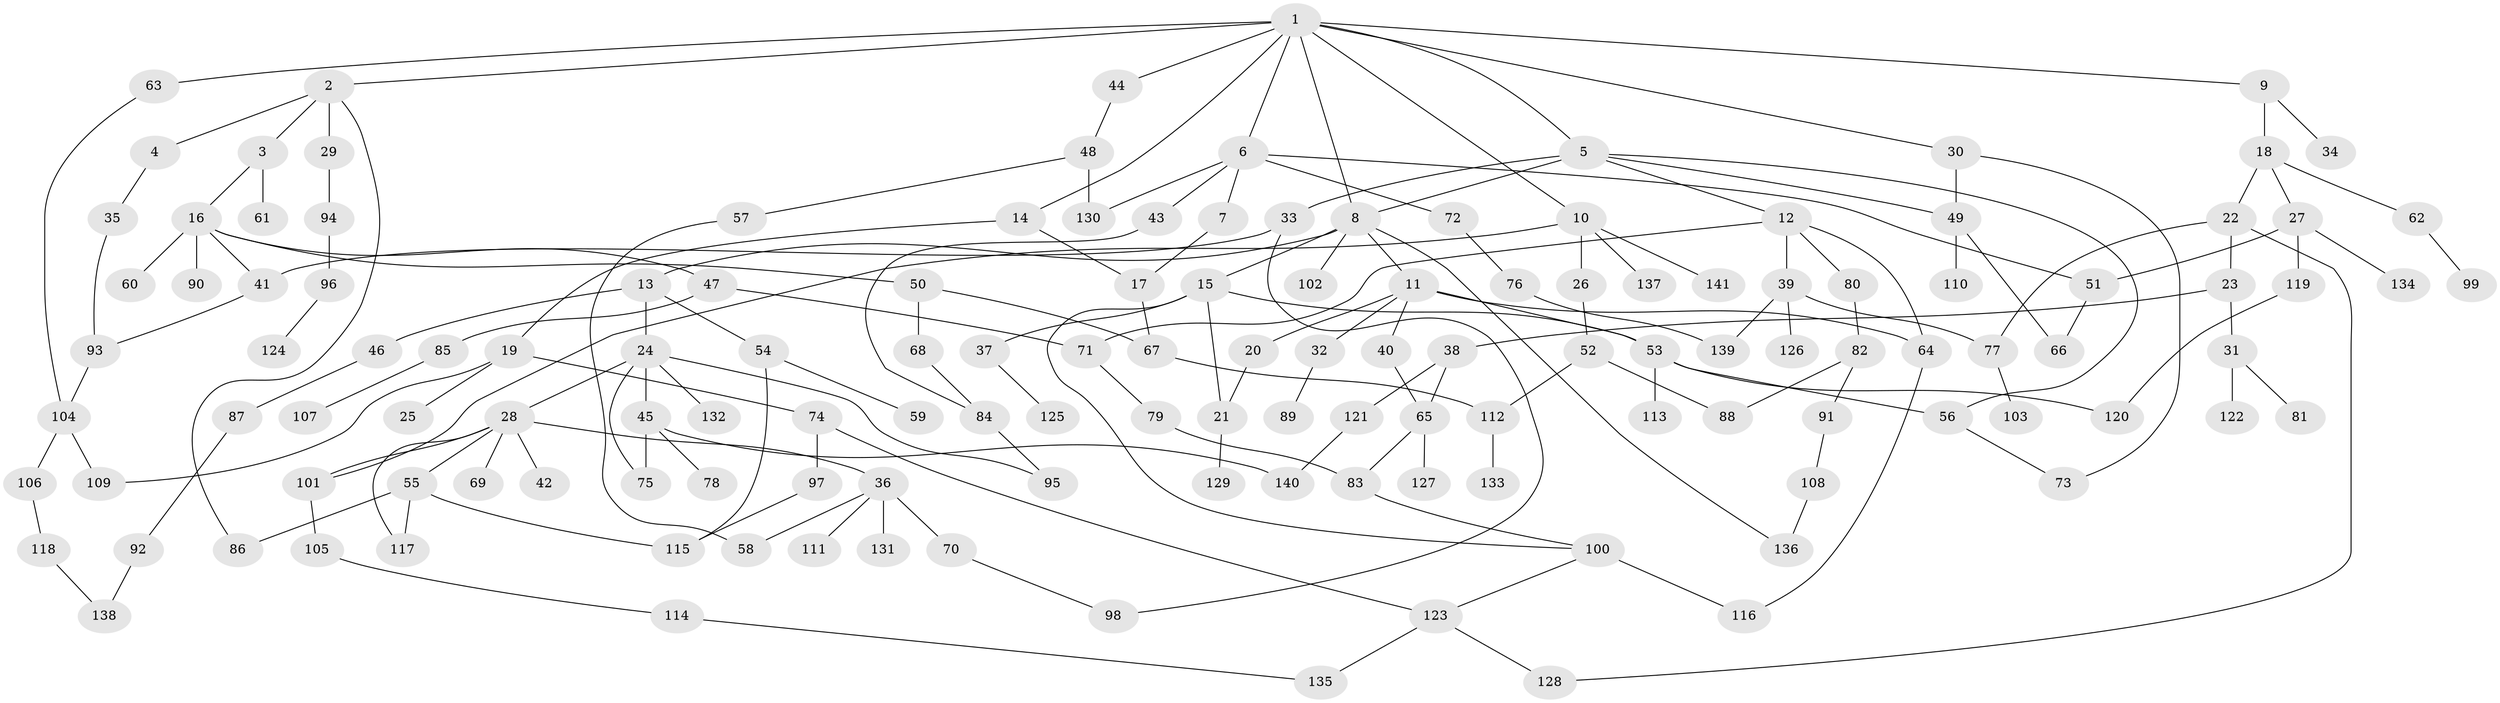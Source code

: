 // coarse degree distribution, {3: 0.29577464788732394, 5: 0.04225352112676056, 11: 0.014084507042253521, 9: 0.014084507042253521, 4: 0.16901408450704225, 2: 0.29577464788732394, 6: 0.056338028169014086, 1: 0.11267605633802817}
// Generated by graph-tools (version 1.1) at 2025/36/03/04/25 23:36:00]
// undirected, 141 vertices, 182 edges
graph export_dot {
  node [color=gray90,style=filled];
  1;
  2;
  3;
  4;
  5;
  6;
  7;
  8;
  9;
  10;
  11;
  12;
  13;
  14;
  15;
  16;
  17;
  18;
  19;
  20;
  21;
  22;
  23;
  24;
  25;
  26;
  27;
  28;
  29;
  30;
  31;
  32;
  33;
  34;
  35;
  36;
  37;
  38;
  39;
  40;
  41;
  42;
  43;
  44;
  45;
  46;
  47;
  48;
  49;
  50;
  51;
  52;
  53;
  54;
  55;
  56;
  57;
  58;
  59;
  60;
  61;
  62;
  63;
  64;
  65;
  66;
  67;
  68;
  69;
  70;
  71;
  72;
  73;
  74;
  75;
  76;
  77;
  78;
  79;
  80;
  81;
  82;
  83;
  84;
  85;
  86;
  87;
  88;
  89;
  90;
  91;
  92;
  93;
  94;
  95;
  96;
  97;
  98;
  99;
  100;
  101;
  102;
  103;
  104;
  105;
  106;
  107;
  108;
  109;
  110;
  111;
  112;
  113;
  114;
  115;
  116;
  117;
  118;
  119;
  120;
  121;
  122;
  123;
  124;
  125;
  126;
  127;
  128;
  129;
  130;
  131;
  132;
  133;
  134;
  135;
  136;
  137;
  138;
  139;
  140;
  141;
  1 -- 2;
  1 -- 5;
  1 -- 6;
  1 -- 9;
  1 -- 10;
  1 -- 14;
  1 -- 30;
  1 -- 44;
  1 -- 63;
  1 -- 8;
  2 -- 3;
  2 -- 4;
  2 -- 29;
  2 -- 86;
  3 -- 16;
  3 -- 61;
  4 -- 35;
  5 -- 8;
  5 -- 12;
  5 -- 33;
  5 -- 56;
  5 -- 49;
  6 -- 7;
  6 -- 43;
  6 -- 51;
  6 -- 72;
  6 -- 130;
  7 -- 17;
  8 -- 11;
  8 -- 13;
  8 -- 15;
  8 -- 102;
  8 -- 136;
  9 -- 18;
  9 -- 34;
  10 -- 26;
  10 -- 137;
  10 -- 141;
  10 -- 101;
  11 -- 20;
  11 -- 32;
  11 -- 40;
  11 -- 53;
  11 -- 64;
  12 -- 39;
  12 -- 80;
  12 -- 71;
  12 -- 64;
  13 -- 24;
  13 -- 46;
  13 -- 54;
  14 -- 19;
  14 -- 17;
  15 -- 21;
  15 -- 37;
  15 -- 100;
  15 -- 53;
  16 -- 41;
  16 -- 47;
  16 -- 50;
  16 -- 60;
  16 -- 90;
  17 -- 67;
  18 -- 22;
  18 -- 27;
  18 -- 62;
  19 -- 25;
  19 -- 74;
  19 -- 109;
  20 -- 21;
  21 -- 129;
  22 -- 23;
  22 -- 77;
  22 -- 128;
  23 -- 31;
  23 -- 38;
  24 -- 28;
  24 -- 45;
  24 -- 75;
  24 -- 132;
  24 -- 95;
  26 -- 52;
  27 -- 119;
  27 -- 134;
  27 -- 51;
  28 -- 36;
  28 -- 42;
  28 -- 55;
  28 -- 69;
  28 -- 101;
  28 -- 117;
  29 -- 94;
  30 -- 49;
  30 -- 73;
  31 -- 81;
  31 -- 122;
  32 -- 89;
  33 -- 98;
  33 -- 41;
  35 -- 93;
  36 -- 58;
  36 -- 70;
  36 -- 111;
  36 -- 131;
  37 -- 125;
  38 -- 121;
  38 -- 65;
  39 -- 77;
  39 -- 126;
  39 -- 139;
  40 -- 65;
  41 -- 93;
  43 -- 84;
  44 -- 48;
  45 -- 78;
  45 -- 140;
  45 -- 75;
  46 -- 87;
  47 -- 71;
  47 -- 85;
  48 -- 57;
  48 -- 130;
  49 -- 66;
  49 -- 110;
  50 -- 67;
  50 -- 68;
  51 -- 66;
  52 -- 88;
  52 -- 112;
  53 -- 113;
  53 -- 120;
  53 -- 56;
  54 -- 59;
  54 -- 115;
  55 -- 86;
  55 -- 117;
  55 -- 115;
  56 -- 73;
  57 -- 58;
  62 -- 99;
  63 -- 104;
  64 -- 116;
  65 -- 127;
  65 -- 83;
  67 -- 112;
  68 -- 84;
  70 -- 98;
  71 -- 79;
  72 -- 76;
  74 -- 97;
  74 -- 123;
  76 -- 139;
  77 -- 103;
  79 -- 83;
  80 -- 82;
  82 -- 91;
  82 -- 88;
  83 -- 100;
  84 -- 95;
  85 -- 107;
  87 -- 92;
  91 -- 108;
  92 -- 138;
  93 -- 104;
  94 -- 96;
  96 -- 124;
  97 -- 115;
  100 -- 116;
  100 -- 123;
  101 -- 105;
  104 -- 106;
  104 -- 109;
  105 -- 114;
  106 -- 118;
  108 -- 136;
  112 -- 133;
  114 -- 135;
  118 -- 138;
  119 -- 120;
  121 -- 140;
  123 -- 128;
  123 -- 135;
}
